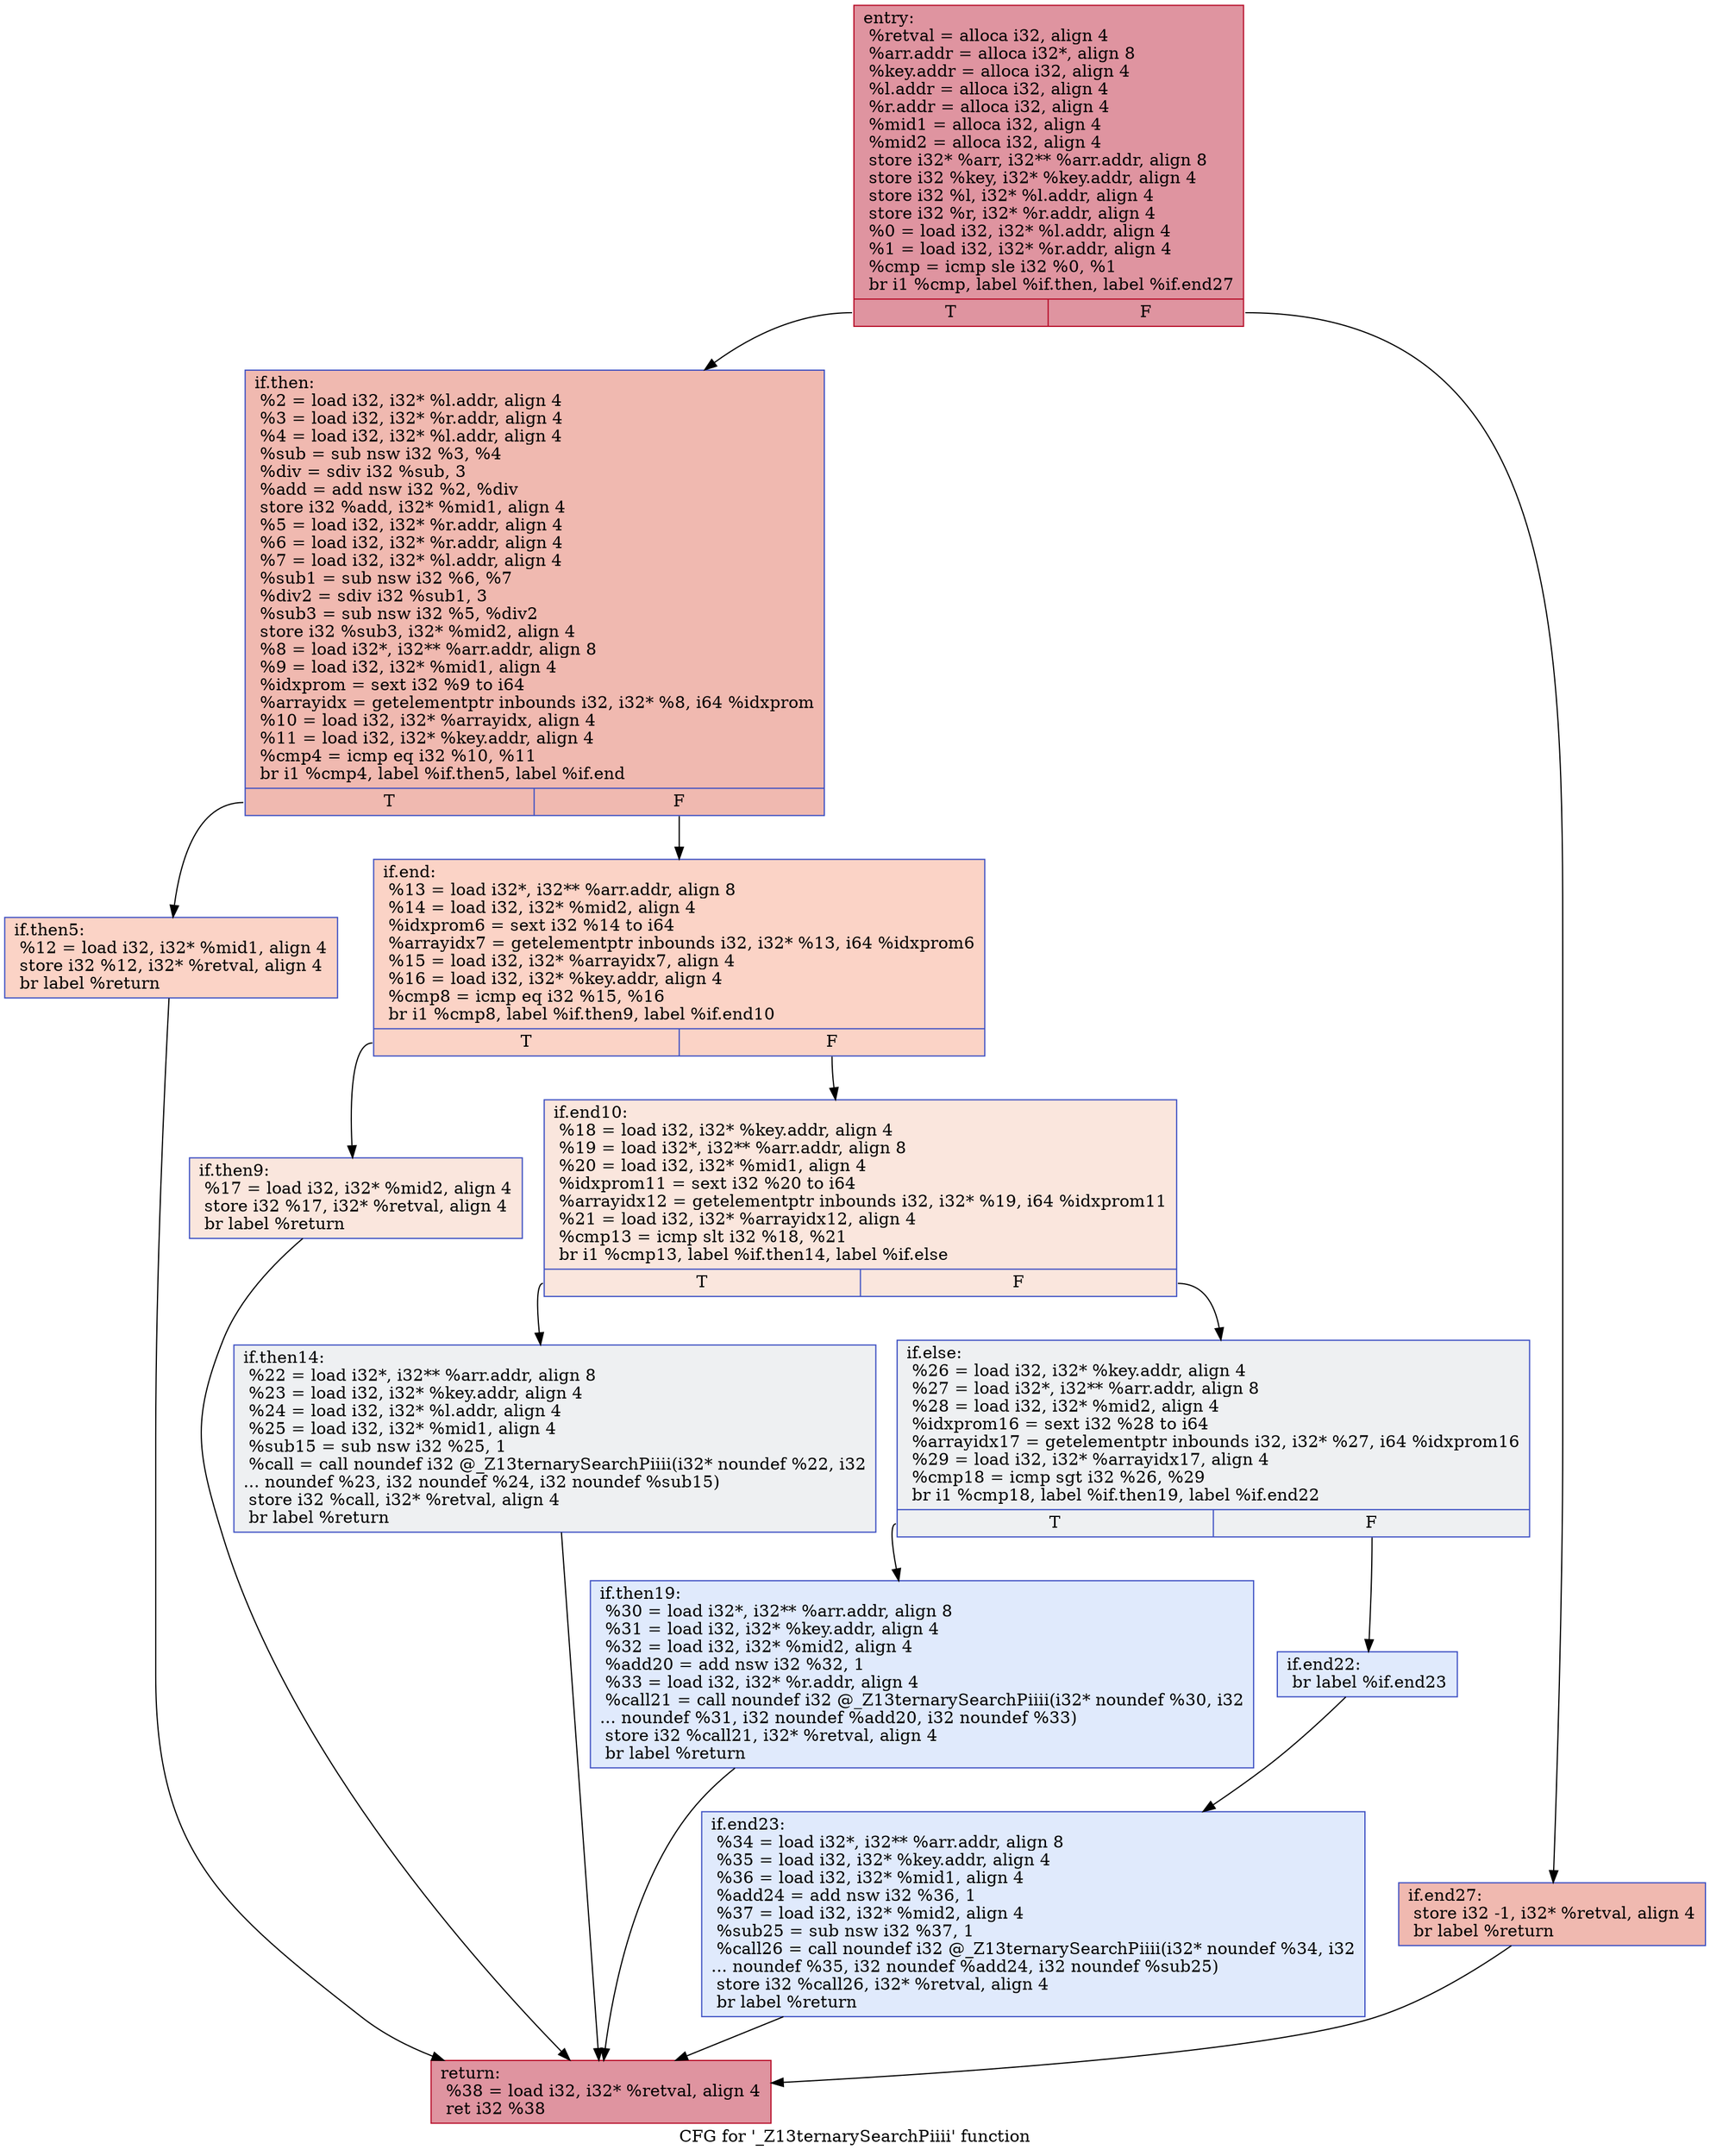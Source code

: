 digraph "CFG for '_Z13ternarySearchPiiii' function" {
	label="CFG for '_Z13ternarySearchPiiii' function";

	Node0x55e545feefb0 [shape=record,color="#b70d28ff", style=filled, fillcolor="#b70d2870",label="{entry:\l  %retval = alloca i32, align 4\l  %arr.addr = alloca i32*, align 8\l  %key.addr = alloca i32, align 4\l  %l.addr = alloca i32, align 4\l  %r.addr = alloca i32, align 4\l  %mid1 = alloca i32, align 4\l  %mid2 = alloca i32, align 4\l  store i32* %arr, i32** %arr.addr, align 8\l  store i32 %key, i32* %key.addr, align 4\l  store i32 %l, i32* %l.addr, align 4\l  store i32 %r, i32* %r.addr, align 4\l  %0 = load i32, i32* %l.addr, align 4\l  %1 = load i32, i32* %r.addr, align 4\l  %cmp = icmp sle i32 %0, %1\l  br i1 %cmp, label %if.then, label %if.end27\l|{<s0>T|<s1>F}}"];
	Node0x55e545feefb0:s0 -> Node0x55e545fef970;
	Node0x55e545feefb0:s1 -> Node0x55e545fef9e0;
	Node0x55e545fef970 [shape=record,color="#3d50c3ff", style=filled, fillcolor="#de614d70",label="{if.then:                                          \l  %2 = load i32, i32* %l.addr, align 4\l  %3 = load i32, i32* %r.addr, align 4\l  %4 = load i32, i32* %l.addr, align 4\l  %sub = sub nsw i32 %3, %4\l  %div = sdiv i32 %sub, 3\l  %add = add nsw i32 %2, %div\l  store i32 %add, i32* %mid1, align 4\l  %5 = load i32, i32* %r.addr, align 4\l  %6 = load i32, i32* %r.addr, align 4\l  %7 = load i32, i32* %l.addr, align 4\l  %sub1 = sub nsw i32 %6, %7\l  %div2 = sdiv i32 %sub1, 3\l  %sub3 = sub nsw i32 %5, %div2\l  store i32 %sub3, i32* %mid2, align 4\l  %8 = load i32*, i32** %arr.addr, align 8\l  %9 = load i32, i32* %mid1, align 4\l  %idxprom = sext i32 %9 to i64\l  %arrayidx = getelementptr inbounds i32, i32* %8, i64 %idxprom\l  %10 = load i32, i32* %arrayidx, align 4\l  %11 = load i32, i32* %key.addr, align 4\l  %cmp4 = icmp eq i32 %10, %11\l  br i1 %cmp4, label %if.then5, label %if.end\l|{<s0>T|<s1>F}}"];
	Node0x55e545fef970:s0 -> Node0x55e545fefc90;
	Node0x55e545fef970:s1 -> Node0x55e545ff0b00;
	Node0x55e545fefc90 [shape=record,color="#3d50c3ff", style=filled, fillcolor="#f59c7d70",label="{if.then5:                                         \l  %12 = load i32, i32* %mid1, align 4\l  store i32 %12, i32* %retval, align 4\l  br label %return\l}"];
	Node0x55e545fefc90 -> Node0x55e545ff0d20;
	Node0x55e545ff0b00 [shape=record,color="#3d50c3ff", style=filled, fillcolor="#f59c7d70",label="{if.end:                                           \l  %13 = load i32*, i32** %arr.addr, align 8\l  %14 = load i32, i32* %mid2, align 4\l  %idxprom6 = sext i32 %14 to i64\l  %arrayidx7 = getelementptr inbounds i32, i32* %13, i64 %idxprom6\l  %15 = load i32, i32* %arrayidx7, align 4\l  %16 = load i32, i32* %key.addr, align 4\l  %cmp8 = icmp eq i32 %15, %16\l  br i1 %cmp8, label %if.then9, label %if.end10\l|{<s0>T|<s1>F}}"];
	Node0x55e545ff0b00:s0 -> Node0x55e545ff1150;
	Node0x55e545ff0b00:s1 -> Node0x55e545ff11d0;
	Node0x55e545ff1150 [shape=record,color="#3d50c3ff", style=filled, fillcolor="#f3c7b170",label="{if.then9:                                         \l  %17 = load i32, i32* %mid2, align 4\l  store i32 %17, i32* %retval, align 4\l  br label %return\l}"];
	Node0x55e545ff1150 -> Node0x55e545ff0d20;
	Node0x55e545ff11d0 [shape=record,color="#3d50c3ff", style=filled, fillcolor="#f3c7b170",label="{if.end10:                                         \l  %18 = load i32, i32* %key.addr, align 4\l  %19 = load i32*, i32** %arr.addr, align 8\l  %20 = load i32, i32* %mid1, align 4\l  %idxprom11 = sext i32 %20 to i64\l  %arrayidx12 = getelementptr inbounds i32, i32* %19, i64 %idxprom11\l  %21 = load i32, i32* %arrayidx12, align 4\l  %cmp13 = icmp slt i32 %18, %21\l  br i1 %cmp13, label %if.then14, label %if.else\l|{<s0>T|<s1>F}}"];
	Node0x55e545ff11d0:s0 -> Node0x55e545ff18b0;
	Node0x55e545ff11d0:s1 -> Node0x55e545ff1930;
	Node0x55e545ff18b0 [shape=record,color="#3d50c3ff", style=filled, fillcolor="#d9dce170",label="{if.then14:                                        \l  %22 = load i32*, i32** %arr.addr, align 8\l  %23 = load i32, i32* %key.addr, align 4\l  %24 = load i32, i32* %l.addr, align 4\l  %25 = load i32, i32* %mid1, align 4\l  %sub15 = sub nsw i32 %25, 1\l  %call = call noundef i32 @_Z13ternarySearchPiiii(i32* noundef %22, i32\l... noundef %23, i32 noundef %24, i32 noundef %sub15)\l  store i32 %call, i32* %retval, align 4\l  br label %return\l}"];
	Node0x55e545ff18b0 -> Node0x55e545ff0d20;
	Node0x55e545ff1930 [shape=record,color="#3d50c3ff", style=filled, fillcolor="#d9dce170",label="{if.else:                                          \l  %26 = load i32, i32* %key.addr, align 4\l  %27 = load i32*, i32** %arr.addr, align 8\l  %28 = load i32, i32* %mid2, align 4\l  %idxprom16 = sext i32 %28 to i64\l  %arrayidx17 = getelementptr inbounds i32, i32* %27, i64 %idxprom16\l  %29 = load i32, i32* %arrayidx17, align 4\l  %cmp18 = icmp sgt i32 %26, %29\l  br i1 %cmp18, label %if.then19, label %if.end22\l|{<s0>T|<s1>F}}"];
	Node0x55e545ff1930:s0 -> Node0x55e545ff2b20;
	Node0x55e545ff1930:s1 -> Node0x55e545ff2ba0;
	Node0x55e545ff2b20 [shape=record,color="#3d50c3ff", style=filled, fillcolor="#b9d0f970",label="{if.then19:                                        \l  %30 = load i32*, i32** %arr.addr, align 8\l  %31 = load i32, i32* %key.addr, align 4\l  %32 = load i32, i32* %mid2, align 4\l  %add20 = add nsw i32 %32, 1\l  %33 = load i32, i32* %r.addr, align 4\l  %call21 = call noundef i32 @_Z13ternarySearchPiiii(i32* noundef %30, i32\l... noundef %31, i32 noundef %add20, i32 noundef %33)\l  store i32 %call21, i32* %retval, align 4\l  br label %return\l}"];
	Node0x55e545ff2b20 -> Node0x55e545ff0d20;
	Node0x55e545ff2ba0 [shape=record,color="#3d50c3ff", style=filled, fillcolor="#b9d0f970",label="{if.end22:                                         \l  br label %if.end23\l}"];
	Node0x55e545ff2ba0 -> Node0x55e545ff3440;
	Node0x55e545ff3440 [shape=record,color="#3d50c3ff", style=filled, fillcolor="#b9d0f970",label="{if.end23:                                         \l  %34 = load i32*, i32** %arr.addr, align 8\l  %35 = load i32, i32* %key.addr, align 4\l  %36 = load i32, i32* %mid1, align 4\l  %add24 = add nsw i32 %36, 1\l  %37 = load i32, i32* %mid2, align 4\l  %sub25 = sub nsw i32 %37, 1\l  %call26 = call noundef i32 @_Z13ternarySearchPiiii(i32* noundef %34, i32\l... noundef %35, i32 noundef %add24, i32 noundef %sub25)\l  store i32 %call26, i32* %retval, align 4\l  br label %return\l}"];
	Node0x55e545ff3440 -> Node0x55e545ff0d20;
	Node0x55e545fef9e0 [shape=record,color="#3d50c3ff", style=filled, fillcolor="#de614d70",label="{if.end27:                                         \l  store i32 -1, i32* %retval, align 4\l  br label %return\l}"];
	Node0x55e545fef9e0 -> Node0x55e545ff0d20;
	Node0x55e545ff0d20 [shape=record,color="#b70d28ff", style=filled, fillcolor="#b70d2870",label="{return:                                           \l  %38 = load i32, i32* %retval, align 4\l  ret i32 %38\l}"];
}
